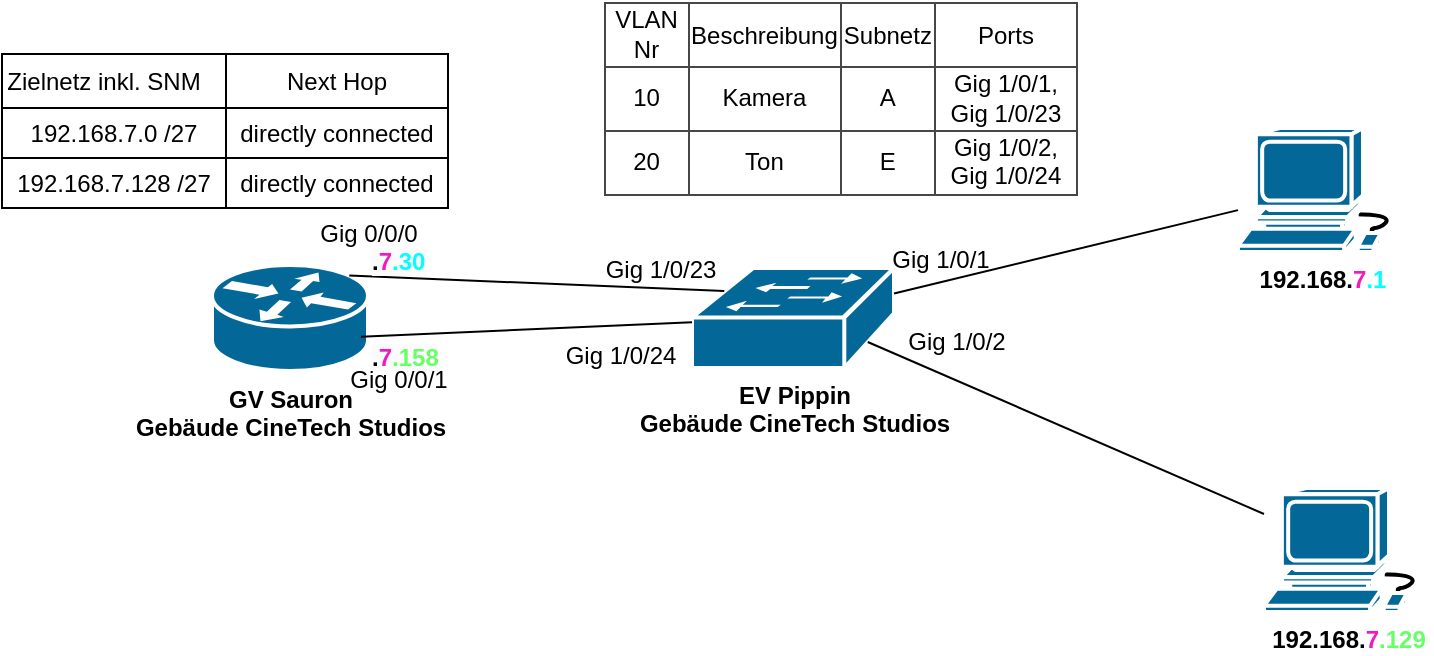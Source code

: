 <mxfile version="26.0.11">
  <diagram name="Seite-1" id="eZfO74YTUdXSAktTWJJR">
    <mxGraphModel dx="1188" dy="659" grid="0" gridSize="10" guides="1" tooltips="1" connect="1" arrows="1" fold="1" page="1" pageScale="1" pageWidth="1169" pageHeight="827" math="0" shadow="0">
      <root>
        <mxCell id="0" />
        <mxCell id="1" parent="0" />
        <mxCell id="dkiA7TVGlJUXl4R-B8ol-5" value="&lt;b&gt;192.168.&lt;font color=&quot;#f019c2&quot;&gt;7&lt;/font&gt;&lt;font style=&quot;color: rgb(0, 255, 255);&quot;&gt;.1&lt;/font&gt;&lt;/b&gt;" style="shape=mxgraph.cisco.computers_and_peripherals.workstation;sketch=0;html=1;pointerEvents=1;dashed=0;fillColor=#036897;strokeColor=#ffffff;strokeWidth=2;verticalLabelPosition=bottom;verticalAlign=top;align=center;outlineConnect=0;" parent="1" vertex="1">
          <mxGeometry x="783" y="155" width="83" height="62" as="geometry" />
        </mxCell>
        <mxCell id="dkiA7TVGlJUXl4R-B8ol-8" value="&lt;b&gt;EV Pippin&lt;br&gt;Gebäude CineTech Studios&lt;/b&gt;&lt;div&gt;&lt;b&gt;&lt;br&gt;&lt;/b&gt;&lt;/div&gt;" style="shape=mxgraph.cisco.switches.workgroup_switch;sketch=0;html=1;pointerEvents=1;dashed=0;fillColor=#036897;strokeColor=#ffffff;strokeWidth=2;verticalLabelPosition=bottom;verticalAlign=top;align=center;outlineConnect=0;" parent="1" vertex="1">
          <mxGeometry x="510" y="225" width="101" height="50" as="geometry" />
        </mxCell>
        <mxCell id="dkiA7TVGlJUXl4R-B8ol-10" value="&lt;b&gt;192.168.&lt;font color=&quot;#f019c2&quot;&gt;7&lt;/font&gt;&lt;font style=&quot;color: rgb(102, 255, 102);&quot;&gt;.129&lt;/font&gt;&lt;/b&gt;" style="shape=mxgraph.cisco.computers_and_peripherals.workstation;sketch=0;html=1;pointerEvents=1;dashed=0;fillColor=#036897;strokeColor=#ffffff;strokeWidth=2;verticalLabelPosition=bottom;verticalAlign=top;align=center;outlineConnect=0;" parent="1" vertex="1">
          <mxGeometry x="796" y="335" width="83" height="62" as="geometry" />
        </mxCell>
        <mxCell id="dkiA7TVGlJUXl4R-B8ol-19" value="&lt;table style=&quot;border: 1px solid rgb(71, 71, 71); border-collapse: collapse;&quot; border=&quot;1&quot;&gt;&lt;tbody&gt;&lt;tr&gt;&lt;td&gt;VLAN Nr&lt;/td&gt;&lt;td&gt;Beschreibung&lt;/td&gt;&lt;td&gt;Subnetz&lt;/td&gt;&lt;td&gt;Ports&lt;/td&gt;&lt;/tr&gt;&lt;tr&gt;&lt;td&gt;10&lt;/td&gt;&lt;td&gt;Kamera&lt;/td&gt;&lt;td&gt;A&lt;/td&gt;&lt;td&gt;Gig 1/0/1, Gig 1/0/23&lt;/td&gt;&lt;/tr&gt;&lt;tr&gt;&lt;td&gt;20&lt;/td&gt;&lt;td&gt;Ton&lt;/td&gt;&lt;td&gt;E&lt;/td&gt;&lt;td&gt;Gig 1/0/2, Gig 1/0/24&lt;/td&gt;&lt;/tr&gt;&lt;/tbody&gt;&lt;/table&gt;" style="text;html=1;strokeColor=none;fillColor=none;align=center;verticalAlign=middle;whiteSpace=wrap;rounded=0;" parent="1" vertex="1">
          <mxGeometry x="465" y="106" width="239" height="67" as="geometry" />
        </mxCell>
        <mxCell id="dkiA7TVGlJUXl4R-B8ol-23" value="&lt;b&gt;GV Sauron&lt;br&gt;Gebäude CineTech Studios&lt;/b&gt;&lt;div&gt;&lt;b&gt;&lt;br&gt;&lt;/b&gt;&lt;/div&gt;" style="shape=mxgraph.cisco.routers.router;sketch=0;html=1;pointerEvents=1;dashed=0;fillColor=#036897;strokeColor=#ffffff;strokeWidth=2;verticalLabelPosition=bottom;verticalAlign=top;align=center;outlineConnect=0;" parent="1" vertex="1">
          <mxGeometry x="270" y="223.5" width="78" height="53" as="geometry" />
        </mxCell>
        <mxCell id="3-mFuuegTDrVe2K--_-_-2" value="" style="endArrow=none;html=1;rounded=0;" edge="1" parent="1" source="dkiA7TVGlJUXl4R-B8ol-8" target="dkiA7TVGlJUXl4R-B8ol-5">
          <mxGeometry width="50" height="50" relative="1" as="geometry">
            <mxPoint x="573" y="267" as="sourcePoint" />
            <mxPoint x="623" y="217" as="targetPoint" />
          </mxGeometry>
        </mxCell>
        <mxCell id="3-mFuuegTDrVe2K--_-_-3" value="" style="endArrow=none;html=1;rounded=0;exitX=0.87;exitY=0.74;exitDx=0;exitDy=0;exitPerimeter=0;" edge="1" parent="1" source="dkiA7TVGlJUXl4R-B8ol-8" target="dkiA7TVGlJUXl4R-B8ol-10">
          <mxGeometry width="50" height="50" relative="1" as="geometry">
            <mxPoint x="621" y="248" as="sourcePoint" />
            <mxPoint x="793" y="206" as="targetPoint" />
          </mxGeometry>
        </mxCell>
        <mxCell id="3-mFuuegTDrVe2K--_-_-4" value="" style="endArrow=none;html=1;rounded=0;entryX=0.16;entryY=0.23;entryDx=0;entryDy=0;entryPerimeter=0;exitX=0.88;exitY=0.1;exitDx=0;exitDy=0;exitPerimeter=0;" edge="1" parent="1" source="dkiA7TVGlJUXl4R-B8ol-23" target="dkiA7TVGlJUXl4R-B8ol-8">
          <mxGeometry width="50" height="50" relative="1" as="geometry">
            <mxPoint x="378" y="212" as="sourcePoint" />
            <mxPoint x="806" y="358" as="targetPoint" />
          </mxGeometry>
        </mxCell>
        <mxCell id="3-mFuuegTDrVe2K--_-_-5" value="" style="endArrow=none;html=1;rounded=0;exitX=0.955;exitY=0.676;exitDx=0;exitDy=0;exitPerimeter=0;spacing=2;" edge="1" parent="1" source="dkiA7TVGlJUXl4R-B8ol-23" target="dkiA7TVGlJUXl4R-B8ol-8">
          <mxGeometry width="50" height="50" relative="1" as="geometry">
            <mxPoint x="358" y="260" as="sourcePoint" />
            <mxPoint x="475" y="280" as="targetPoint" />
          </mxGeometry>
        </mxCell>
        <mxCell id="3-mFuuegTDrVe2K--_-_-7" value="Gig 1/0/1" style="text;html=1;align=center;verticalAlign=middle;resizable=0;points=[];autosize=1;strokeColor=none;fillColor=none;" vertex="1" parent="1">
          <mxGeometry x="600" y="208" width="67" height="26" as="geometry" />
        </mxCell>
        <mxCell id="3-mFuuegTDrVe2K--_-_-8" value="Gig 1/0/2" style="text;html=1;align=center;verticalAlign=middle;resizable=0;points=[];autosize=1;strokeColor=none;fillColor=none;" vertex="1" parent="1">
          <mxGeometry x="608" y="249" width="67" height="26" as="geometry" />
        </mxCell>
        <mxCell id="3-mFuuegTDrVe2K--_-_-9" value="Gig 1/0/24" style="text;html=1;align=center;verticalAlign=middle;resizable=0;points=[];autosize=1;strokeColor=none;fillColor=none;" vertex="1" parent="1">
          <mxGeometry x="437" y="256" width="73" height="26" as="geometry" />
        </mxCell>
        <mxCell id="3-mFuuegTDrVe2K--_-_-10" value="Gig 1/0/23" style="text;html=1;align=center;verticalAlign=middle;resizable=0;points=[];autosize=1;strokeColor=none;fillColor=none;" vertex="1" parent="1">
          <mxGeometry x="457" y="213" width="73" height="26" as="geometry" />
        </mxCell>
        <mxCell id="3-mFuuegTDrVe2K--_-_-13" value="&lt;b style=&quot;forced-color-adjust: none; color: rgb(0, 0, 0); font-family: Helvetica; font-size: 12px; font-style: normal; font-variant-ligatures: normal; font-variant-caps: normal; letter-spacing: normal; orphans: 2; text-align: center; text-indent: 0px; text-transform: none; widows: 2; word-spacing: 0px; -webkit-text-stroke-width: 0px; white-space: nowrap; background-color: rgb(251, 251, 251); text-decoration-thickness: initial; text-decoration-style: initial; text-decoration-color: initial;&quot;&gt;.&lt;font color=&quot;#f019c2&quot; style=&quot;forced-color-adjust: none;&quot;&gt;7&lt;/font&gt;&lt;font style=&quot;forced-color-adjust: none; color: rgb(102, 255, 102);&quot;&gt;.158&lt;/font&gt;&lt;/b&gt;" style="text;whiteSpace=wrap;html=1;" vertex="1" parent="1">
          <mxGeometry x="348" y="256" width="42.17" height="30.5" as="geometry" />
        </mxCell>
        <mxCell id="3-mFuuegTDrVe2K--_-_-15" value="&lt;b style=&quot;forced-color-adjust: none; color: rgb(0, 0, 0); font-family: Helvetica; font-size: 12px; font-style: normal; font-variant-ligatures: normal; font-variant-caps: normal; letter-spacing: normal; orphans: 2; text-align: center; text-indent: 0px; text-transform: none; widows: 2; word-spacing: 0px; -webkit-text-stroke-width: 0px; white-space: nowrap; background-color: rgb(251, 251, 251); text-decoration-thickness: initial; text-decoration-style: initial; text-decoration-color: initial;&quot;&gt;.&lt;font color=&quot;#f019c2&quot; style=&quot;forced-color-adjust: none;&quot;&gt;7&lt;/font&gt;&lt;font style=&quot;forced-color-adjust: none; color: rgb(0, 255, 255);&quot;&gt;.30&lt;/font&gt;&lt;/b&gt;" style="text;whiteSpace=wrap;html=1;" vertex="1" parent="1">
          <mxGeometry x="348" y="208" width="40" height="27" as="geometry" />
        </mxCell>
        <mxCell id="3-mFuuegTDrVe2K--_-_-16" value="Gig 0/0/0" style="text;html=1;align=center;verticalAlign=middle;resizable=0;points=[];autosize=1;strokeColor=none;fillColor=none;" vertex="1" parent="1">
          <mxGeometry x="314" y="195" width="67" height="26" as="geometry" />
        </mxCell>
        <mxCell id="3-mFuuegTDrVe2K--_-_-17" value="Gig 0/0/1" style="text;html=1;align=center;verticalAlign=middle;resizable=0;points=[];autosize=1;strokeColor=none;fillColor=none;" vertex="1" parent="1">
          <mxGeometry x="329" y="268" width="67" height="26" as="geometry" />
        </mxCell>
        <mxCell id="3-mFuuegTDrVe2K--_-_-19" value="" style="shape=table;startSize=0;container=1;collapsible=0;childLayout=tableLayout;" vertex="1" parent="1">
          <mxGeometry x="165" y="118" width="223" height="77" as="geometry" />
        </mxCell>
        <mxCell id="3-mFuuegTDrVe2K--_-_-20" value="" style="shape=tableRow;horizontal=0;startSize=0;swimlaneHead=0;swimlaneBody=0;strokeColor=inherit;top=0;left=0;bottom=0;right=0;collapsible=0;dropTarget=0;fillColor=none;points=[[0,0.5],[1,0.5]];portConstraint=eastwest;" vertex="1" parent="3-mFuuegTDrVe2K--_-_-19">
          <mxGeometry width="223" height="27" as="geometry" />
        </mxCell>
        <mxCell id="3-mFuuegTDrVe2K--_-_-21" value="Zielnetz inkl. SNM&lt;span style=&quot;white-space: pre;&quot;&gt;&#x9;&lt;/span&gt;" style="shape=partialRectangle;html=1;whiteSpace=wrap;connectable=0;strokeColor=inherit;overflow=hidden;fillColor=none;top=0;left=0;bottom=0;right=0;pointerEvents=1;" vertex="1" parent="3-mFuuegTDrVe2K--_-_-20">
          <mxGeometry width="112" height="27" as="geometry">
            <mxRectangle width="112" height="27" as="alternateBounds" />
          </mxGeometry>
        </mxCell>
        <mxCell id="3-mFuuegTDrVe2K--_-_-22" value="Next Hop" style="shape=partialRectangle;html=1;whiteSpace=wrap;connectable=0;strokeColor=inherit;overflow=hidden;fillColor=none;top=0;left=0;bottom=0;right=0;pointerEvents=1;" vertex="1" parent="3-mFuuegTDrVe2K--_-_-20">
          <mxGeometry x="112" width="111" height="27" as="geometry">
            <mxRectangle width="111" height="27" as="alternateBounds" />
          </mxGeometry>
        </mxCell>
        <mxCell id="3-mFuuegTDrVe2K--_-_-23" value="" style="shape=tableRow;horizontal=0;startSize=0;swimlaneHead=0;swimlaneBody=0;strokeColor=inherit;top=0;left=0;bottom=0;right=0;collapsible=0;dropTarget=0;fillColor=none;points=[[0,0.5],[1,0.5]];portConstraint=eastwest;" vertex="1" parent="3-mFuuegTDrVe2K--_-_-19">
          <mxGeometry y="27" width="223" height="25" as="geometry" />
        </mxCell>
        <mxCell id="3-mFuuegTDrVe2K--_-_-24" value="192.168.7.0 /27" style="shape=partialRectangle;html=1;whiteSpace=wrap;connectable=0;strokeColor=inherit;overflow=hidden;fillColor=none;top=0;left=0;bottom=0;right=0;pointerEvents=1;" vertex="1" parent="3-mFuuegTDrVe2K--_-_-23">
          <mxGeometry width="112" height="25" as="geometry">
            <mxRectangle width="112" height="25" as="alternateBounds" />
          </mxGeometry>
        </mxCell>
        <mxCell id="3-mFuuegTDrVe2K--_-_-25" value="directly connected" style="shape=partialRectangle;html=1;whiteSpace=wrap;connectable=0;strokeColor=inherit;overflow=hidden;fillColor=none;top=0;left=0;bottom=0;right=0;pointerEvents=1;" vertex="1" parent="3-mFuuegTDrVe2K--_-_-23">
          <mxGeometry x="112" width="111" height="25" as="geometry">
            <mxRectangle width="111" height="25" as="alternateBounds" />
          </mxGeometry>
        </mxCell>
        <mxCell id="3-mFuuegTDrVe2K--_-_-26" style="shape=tableRow;horizontal=0;startSize=0;swimlaneHead=0;swimlaneBody=0;strokeColor=inherit;top=0;left=0;bottom=0;right=0;collapsible=0;dropTarget=0;fillColor=none;points=[[0,0.5],[1,0.5]];portConstraint=eastwest;" vertex="1" parent="3-mFuuegTDrVe2K--_-_-19">
          <mxGeometry y="52" width="223" height="25" as="geometry" />
        </mxCell>
        <mxCell id="3-mFuuegTDrVe2K--_-_-27" value="192.168.7.128 /27" style="shape=partialRectangle;html=1;whiteSpace=wrap;connectable=0;strokeColor=inherit;overflow=hidden;fillColor=none;top=0;left=0;bottom=0;right=0;pointerEvents=1;" vertex="1" parent="3-mFuuegTDrVe2K--_-_-26">
          <mxGeometry width="112" height="25" as="geometry">
            <mxRectangle width="112" height="25" as="alternateBounds" />
          </mxGeometry>
        </mxCell>
        <mxCell id="3-mFuuegTDrVe2K--_-_-28" value="directly connected" style="shape=partialRectangle;html=1;whiteSpace=wrap;connectable=0;strokeColor=inherit;overflow=hidden;fillColor=none;top=0;left=0;bottom=0;right=0;pointerEvents=1;" vertex="1" parent="3-mFuuegTDrVe2K--_-_-26">
          <mxGeometry x="112" width="111" height="25" as="geometry">
            <mxRectangle width="111" height="25" as="alternateBounds" />
          </mxGeometry>
        </mxCell>
      </root>
    </mxGraphModel>
  </diagram>
</mxfile>
